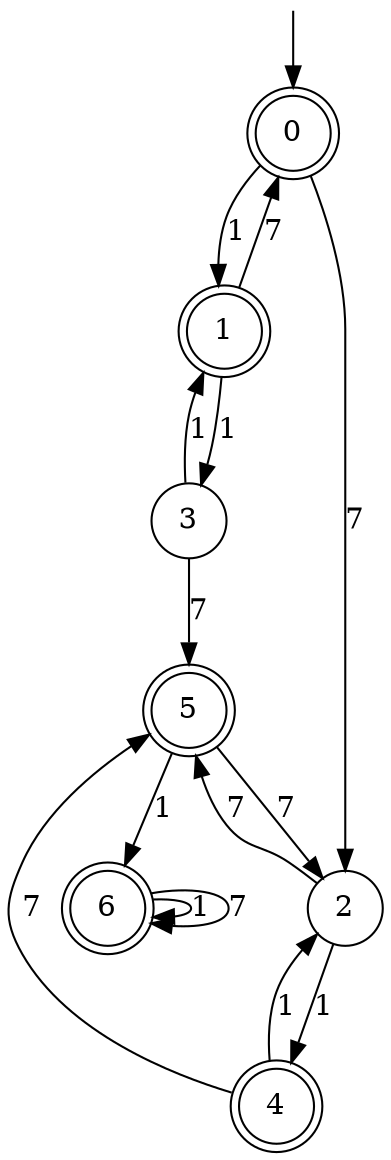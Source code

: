 digraph g {

	s0 [shape="doublecircle" label="0"];
	s1 [shape="doublecircle" label="1"];
	s2 [shape="circle" label="2"];
	s3 [shape="circle" label="3"];
	s4 [shape="doublecircle" label="4"];
	s5 [shape="doublecircle" label="5"];
	s6 [shape="doublecircle" label="6"];
	s0 -> s1 [label="1"];
	s0 -> s2 [label="7"];
	s1 -> s3 [label="1"];
	s1 -> s0 [label="7"];
	s2 -> s4 [label="1"];
	s2 -> s5 [label="7"];
	s3 -> s1 [label="1"];
	s3 -> s5 [label="7"];
	s4 -> s2 [label="1"];
	s4 -> s5 [label="7"];
	s5 -> s6 [label="1"];
	s5 -> s2 [label="7"];
	s6 -> s6 [label="1"];
	s6 -> s6 [label="7"];

__start0 [label="" shape="none" width="0" height="0"];
__start0 -> s0;

}
